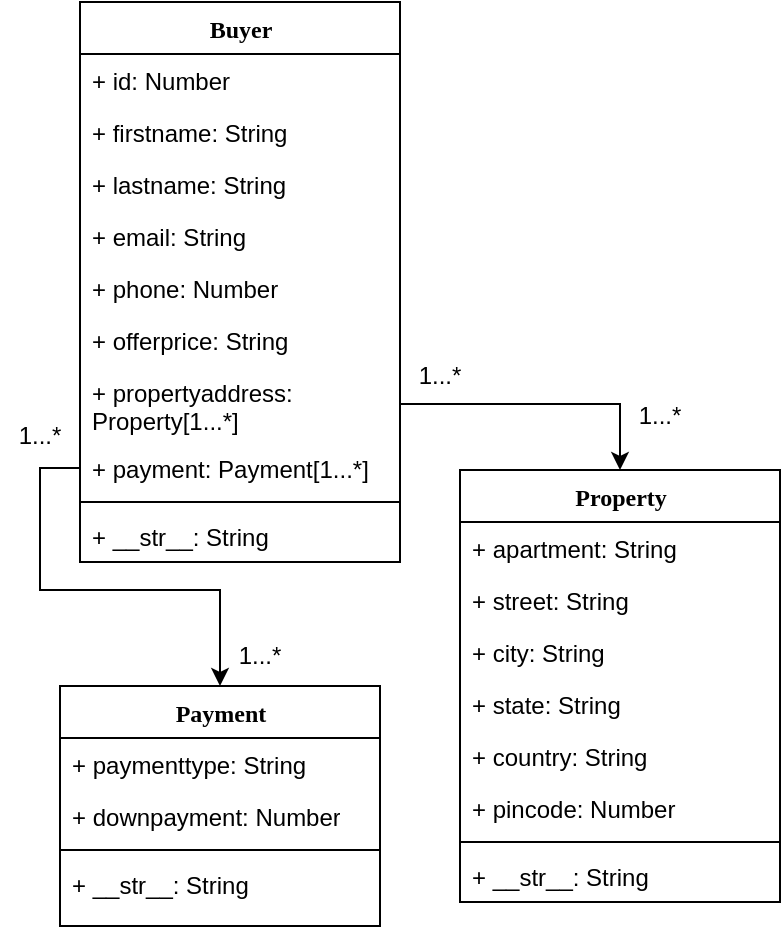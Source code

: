 <mxfile version="14.2.7" type="device"><diagram name="Page-1" id="9f46799a-70d6-7492-0946-bef42562c5a5"><mxGraphModel dx="1422" dy="762" grid="1" gridSize="10" guides="1" tooltips="1" connect="1" arrows="1" fold="1" page="1" pageScale="1" pageWidth="1100" pageHeight="850" background="#ffffff" math="0" shadow="0"><root><mxCell id="0"/><mxCell id="1" parent="0"/><mxCell id="78961159f06e98e8-17" value="Buyer" style="swimlane;html=1;fontStyle=1;align=center;verticalAlign=top;childLayout=stackLayout;horizontal=1;startSize=26;horizontalStack=0;resizeParent=1;resizeLast=0;collapsible=1;marginBottom=0;swimlaneFillColor=#ffffff;rounded=0;shadow=0;comic=0;labelBackgroundColor=none;strokeWidth=1;fillColor=none;fontFamily=Verdana;fontSize=12" parent="1" vertex="1"><mxGeometry x="90" y="83" width="160" height="280" as="geometry"><mxRectangle x="90" y="83" width="70" height="26" as="alternateBounds"/></mxGeometry></mxCell><mxCell id="78961159f06e98e8-25" value="+ id: Number" style="text;html=1;strokeColor=none;fillColor=none;align=left;verticalAlign=top;spacingLeft=4;spacingRight=4;whiteSpace=wrap;overflow=hidden;rotatable=0;points=[[0,0.5],[1,0.5]];portConstraint=eastwest;" parent="78961159f06e98e8-17" vertex="1"><mxGeometry y="26" width="160" height="26" as="geometry"/></mxCell><mxCell id="Ue7KRrsIwxd1nKGnqqHU-1" value="+ firstname: String" style="text;html=1;strokeColor=none;fillColor=none;align=left;verticalAlign=top;spacingLeft=4;spacingRight=4;whiteSpace=wrap;overflow=hidden;rotatable=0;points=[[0,0.5],[1,0.5]];portConstraint=eastwest;" vertex="1" parent="78961159f06e98e8-17"><mxGeometry y="52" width="160" height="26" as="geometry"/></mxCell><mxCell id="mG_Jo7z3pA9xblBXkQKf-29" value="+ lastname: String" style="text;html=1;strokeColor=none;fillColor=none;align=left;verticalAlign=top;spacingLeft=4;spacingRight=4;whiteSpace=wrap;overflow=hidden;rotatable=0;points=[[0,0.5],[1,0.5]];portConstraint=eastwest;" parent="78961159f06e98e8-17" vertex="1"><mxGeometry y="78" width="160" height="26" as="geometry"/></mxCell><mxCell id="78961159f06e98e8-24" value="+ email: String" style="text;html=1;strokeColor=none;fillColor=none;align=left;verticalAlign=top;spacingLeft=4;spacingRight=4;whiteSpace=wrap;overflow=hidden;rotatable=0;points=[[0,0.5],[1,0.5]];portConstraint=eastwest;" parent="78961159f06e98e8-17" vertex="1"><mxGeometry y="104" width="160" height="26" as="geometry"/></mxCell><mxCell id="78961159f06e98e8-20" value="+ phone: Number" style="text;html=1;strokeColor=none;fillColor=none;align=left;verticalAlign=top;spacingLeft=4;spacingRight=4;whiteSpace=wrap;overflow=hidden;rotatable=0;points=[[0,0.5],[1,0.5]];portConstraint=eastwest;" parent="78961159f06e98e8-17" vertex="1"><mxGeometry y="130" width="160" height="26" as="geometry"/></mxCell><mxCell id="mG_Jo7z3pA9xblBXkQKf-22" value="+ offerprice: String" style="text;html=1;strokeColor=none;fillColor=none;align=left;verticalAlign=top;spacingLeft=4;spacingRight=4;whiteSpace=wrap;overflow=hidden;rotatable=0;points=[[0,0.5],[1,0.5]];portConstraint=eastwest;" parent="78961159f06e98e8-17" vertex="1"><mxGeometry y="156" width="160" height="26" as="geometry"/></mxCell><mxCell id="78961159f06e98e8-27" value="+ propertyaddress: Property[1...*]" style="text;html=1;strokeColor=none;fillColor=none;align=left;verticalAlign=top;spacingLeft=4;spacingRight=4;whiteSpace=wrap;overflow=hidden;rotatable=0;points=[[0,0.5],[1,0.5]];portConstraint=eastwest;" parent="78961159f06e98e8-17" vertex="1"><mxGeometry y="182" width="160" height="38" as="geometry"/></mxCell><mxCell id="mG_Jo7z3pA9xblBXkQKf-3" value="+ payment: Payment[1...*]" style="text;html=1;strokeColor=none;fillColor=none;align=left;verticalAlign=top;spacingLeft=4;spacingRight=4;whiteSpace=wrap;overflow=hidden;rotatable=0;points=[[0,0.5],[1,0.5]];portConstraint=eastwest;" parent="78961159f06e98e8-17" vertex="1"><mxGeometry y="220" width="160" height="26" as="geometry"/></mxCell><mxCell id="78961159f06e98e8-19" value="" style="line;html=1;strokeWidth=1;fillColor=none;align=left;verticalAlign=middle;spacingTop=-1;spacingLeft=3;spacingRight=3;rotatable=0;labelPosition=right;points=[];portConstraint=eastwest;" parent="78961159f06e98e8-17" vertex="1"><mxGeometry y="246" width="160" height="8" as="geometry"/></mxCell><mxCell id="mG_Jo7z3pA9xblBXkQKf-2" value="+ __str__: String" style="text;html=1;strokeColor=none;fillColor=none;align=left;verticalAlign=top;spacingLeft=4;spacingRight=4;whiteSpace=wrap;overflow=hidden;rotatable=0;points=[[0,0.5],[1,0.5]];portConstraint=eastwest;" parent="78961159f06e98e8-17" vertex="1"><mxGeometry y="254" width="160" height="26" as="geometry"/></mxCell><mxCell id="mG_Jo7z3pA9xblBXkQKf-6" value="Property" style="swimlane;html=1;fontStyle=1;align=center;verticalAlign=top;childLayout=stackLayout;horizontal=1;startSize=26;horizontalStack=0;resizeParent=1;resizeLast=0;collapsible=1;marginBottom=0;swimlaneFillColor=#ffffff;rounded=0;shadow=0;comic=0;labelBackgroundColor=none;strokeWidth=1;fillColor=none;fontFamily=Verdana;fontSize=12" parent="1" vertex="1"><mxGeometry x="280" y="317" width="160" height="216" as="geometry"/></mxCell><mxCell id="mG_Jo7z3pA9xblBXkQKf-7" value="+ apartment: String" style="text;html=1;strokeColor=none;fillColor=none;align=left;verticalAlign=top;spacingLeft=4;spacingRight=4;whiteSpace=wrap;overflow=hidden;rotatable=0;points=[[0,0.5],[1,0.5]];portConstraint=eastwest;" parent="mG_Jo7z3pA9xblBXkQKf-6" vertex="1"><mxGeometry y="26" width="160" height="26" as="geometry"/></mxCell><mxCell id="mG_Jo7z3pA9xblBXkQKf-8" value="+ street: String" style="text;html=1;strokeColor=none;fillColor=none;align=left;verticalAlign=top;spacingLeft=4;spacingRight=4;whiteSpace=wrap;overflow=hidden;rotatable=0;points=[[0,0.5],[1,0.5]];portConstraint=eastwest;" parent="mG_Jo7z3pA9xblBXkQKf-6" vertex="1"><mxGeometry y="52" width="160" height="26" as="geometry"/></mxCell><mxCell id="mG_Jo7z3pA9xblBXkQKf-12" value="+ city: String" style="text;html=1;strokeColor=none;fillColor=none;align=left;verticalAlign=top;spacingLeft=4;spacingRight=4;whiteSpace=wrap;overflow=hidden;rotatable=0;points=[[0,0.5],[1,0.5]];portConstraint=eastwest;" parent="mG_Jo7z3pA9xblBXkQKf-6" vertex="1"><mxGeometry y="78" width="160" height="26" as="geometry"/></mxCell><mxCell id="mG_Jo7z3pA9xblBXkQKf-13" value="+ state: String" style="text;html=1;strokeColor=none;fillColor=none;align=left;verticalAlign=top;spacingLeft=4;spacingRight=4;whiteSpace=wrap;overflow=hidden;rotatable=0;points=[[0,0.5],[1,0.5]];portConstraint=eastwest;" parent="mG_Jo7z3pA9xblBXkQKf-6" vertex="1"><mxGeometry y="104" width="160" height="26" as="geometry"/></mxCell><mxCell id="mG_Jo7z3pA9xblBXkQKf-14" value="+ country: String" style="text;html=1;strokeColor=none;fillColor=none;align=left;verticalAlign=top;spacingLeft=4;spacingRight=4;whiteSpace=wrap;overflow=hidden;rotatable=0;points=[[0,0.5],[1,0.5]];portConstraint=eastwest;" parent="mG_Jo7z3pA9xblBXkQKf-6" vertex="1"><mxGeometry y="130" width="160" height="26" as="geometry"/></mxCell><mxCell id="mG_Jo7z3pA9xblBXkQKf-15" value="+ pincode: Number" style="text;html=1;strokeColor=none;fillColor=none;align=left;verticalAlign=top;spacingLeft=4;spacingRight=4;whiteSpace=wrap;overflow=hidden;rotatable=0;points=[[0,0.5],[1,0.5]];portConstraint=eastwest;" parent="mG_Jo7z3pA9xblBXkQKf-6" vertex="1"><mxGeometry y="156" width="160" height="26" as="geometry"/></mxCell><mxCell id="mG_Jo7z3pA9xblBXkQKf-9" value="" style="line;html=1;strokeWidth=1;fillColor=none;align=left;verticalAlign=middle;spacingTop=-1;spacingLeft=3;spacingRight=3;rotatable=0;labelPosition=right;points=[];portConstraint=eastwest;" parent="mG_Jo7z3pA9xblBXkQKf-6" vertex="1"><mxGeometry y="182" width="160" height="8" as="geometry"/></mxCell><mxCell id="mG_Jo7z3pA9xblBXkQKf-10" value="+ __str__: String" style="text;html=1;strokeColor=none;fillColor=none;align=left;verticalAlign=top;spacingLeft=4;spacingRight=4;whiteSpace=wrap;overflow=hidden;rotatable=0;points=[[0,0.5],[1,0.5]];portConstraint=eastwest;" parent="mG_Jo7z3pA9xblBXkQKf-6" vertex="1"><mxGeometry y="190" width="160" height="26" as="geometry"/></mxCell><mxCell id="mG_Jo7z3pA9xblBXkQKf-11" style="edgeStyle=orthogonalEdgeStyle;rounded=0;orthogonalLoop=1;jettySize=auto;html=1;entryX=0.5;entryY=0;entryDx=0;entryDy=0;" parent="1" source="78961159f06e98e8-27" target="mG_Jo7z3pA9xblBXkQKf-6" edge="1"><mxGeometry relative="1" as="geometry"><mxPoint x="330" y="291" as="targetPoint"/></mxGeometry></mxCell><mxCell id="mG_Jo7z3pA9xblBXkQKf-16" style="edgeStyle=orthogonalEdgeStyle;rounded=0;orthogonalLoop=1;jettySize=auto;html=1;entryX=0.5;entryY=0;entryDx=0;entryDy=0;entryPerimeter=0;" parent="1" source="mG_Jo7z3pA9xblBXkQKf-3" target="mG_Jo7z3pA9xblBXkQKf-17" edge="1"><mxGeometry relative="1" as="geometry"><mxPoint x="160" y="480" as="targetPoint"/></mxGeometry></mxCell><mxCell id="mG_Jo7z3pA9xblBXkQKf-17" value="Payment" style="swimlane;html=1;fontStyle=1;align=center;verticalAlign=top;childLayout=stackLayout;horizontal=1;startSize=26;horizontalStack=0;resizeParent=1;resizeLast=0;collapsible=1;marginBottom=0;swimlaneFillColor=#ffffff;rounded=0;shadow=0;comic=0;labelBackgroundColor=none;strokeWidth=1;fillColor=none;fontFamily=Verdana;fontSize=12" parent="1" vertex="1"><mxGeometry x="80" y="425" width="160" height="120" as="geometry"/></mxCell><mxCell id="mG_Jo7z3pA9xblBXkQKf-18" value="+ paymenttype: String" style="text;html=1;strokeColor=none;fillColor=none;align=left;verticalAlign=top;spacingLeft=4;spacingRight=4;whiteSpace=wrap;overflow=hidden;rotatable=0;points=[[0,0.5],[1,0.5]];portConstraint=eastwest;" parent="mG_Jo7z3pA9xblBXkQKf-17" vertex="1"><mxGeometry y="26" width="160" height="26" as="geometry"/></mxCell><mxCell id="mG_Jo7z3pA9xblBXkQKf-19" value="+ downpayment: Number" style="text;html=1;strokeColor=none;fillColor=none;align=left;verticalAlign=top;spacingLeft=4;spacingRight=4;whiteSpace=wrap;overflow=hidden;rotatable=0;points=[[0,0.5],[1,0.5]];portConstraint=eastwest;" parent="mG_Jo7z3pA9xblBXkQKf-17" vertex="1"><mxGeometry y="52" width="160" height="26" as="geometry"/></mxCell><mxCell id="mG_Jo7z3pA9xblBXkQKf-20" value="" style="line;html=1;strokeWidth=1;fillColor=none;align=left;verticalAlign=middle;spacingTop=-1;spacingLeft=3;spacingRight=3;rotatable=0;labelPosition=right;points=[];portConstraint=eastwest;" parent="mG_Jo7z3pA9xblBXkQKf-17" vertex="1"><mxGeometry y="78" width="160" height="8" as="geometry"/></mxCell><mxCell id="mG_Jo7z3pA9xblBXkQKf-21" value="+ __str__: String" style="text;html=1;strokeColor=none;fillColor=none;align=left;verticalAlign=top;spacingLeft=4;spacingRight=4;whiteSpace=wrap;overflow=hidden;rotatable=0;points=[[0,0.5],[1,0.5]];portConstraint=eastwest;" parent="mG_Jo7z3pA9xblBXkQKf-17" vertex="1"><mxGeometry y="86" width="160" height="26" as="geometry"/></mxCell><mxCell id="mG_Jo7z3pA9xblBXkQKf-25" value="1...*" style="text;html=1;strokeColor=none;fillColor=none;align=center;verticalAlign=middle;whiteSpace=wrap;rounded=0;" parent="1" vertex="1"><mxGeometry x="250" y="260" width="40" height="20" as="geometry"/></mxCell><mxCell id="mG_Jo7z3pA9xblBXkQKf-26" value="1...*" style="text;html=1;strokeColor=none;fillColor=none;align=center;verticalAlign=middle;whiteSpace=wrap;rounded=0;" parent="1" vertex="1"><mxGeometry x="360" y="280" width="40" height="20" as="geometry"/></mxCell><mxCell id="mG_Jo7z3pA9xblBXkQKf-27" value="1...*" style="text;html=1;strokeColor=none;fillColor=none;align=center;verticalAlign=middle;whiteSpace=wrap;rounded=0;" parent="1" vertex="1"><mxGeometry x="50" y="290" width="40" height="20" as="geometry"/></mxCell><mxCell id="mG_Jo7z3pA9xblBXkQKf-28" value="1...*" style="text;html=1;strokeColor=none;fillColor=none;align=center;verticalAlign=middle;whiteSpace=wrap;rounded=0;" parent="1" vertex="1"><mxGeometry x="160" y="400" width="40" height="20" as="geometry"/></mxCell></root></mxGraphModel></diagram></mxfile>